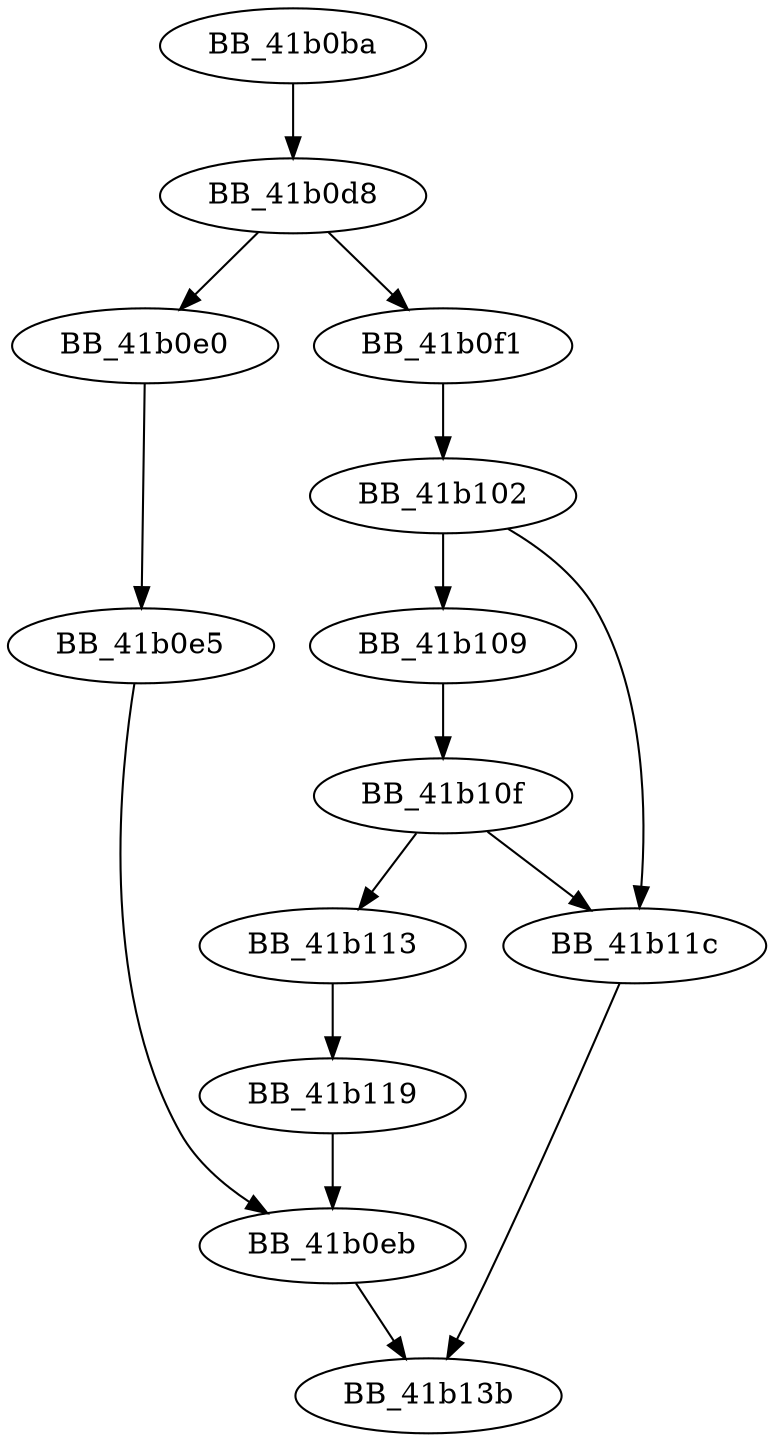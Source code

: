 DiGraph __lseeki64_nolock{
BB_41b0ba->BB_41b0d8
BB_41b0d8->BB_41b0e0
BB_41b0d8->BB_41b0f1
BB_41b0e0->BB_41b0e5
BB_41b0e5->BB_41b0eb
BB_41b0eb->BB_41b13b
BB_41b0f1->BB_41b102
BB_41b102->BB_41b109
BB_41b102->BB_41b11c
BB_41b109->BB_41b10f
BB_41b10f->BB_41b113
BB_41b10f->BB_41b11c
BB_41b113->BB_41b119
BB_41b119->BB_41b0eb
BB_41b11c->BB_41b13b
}

